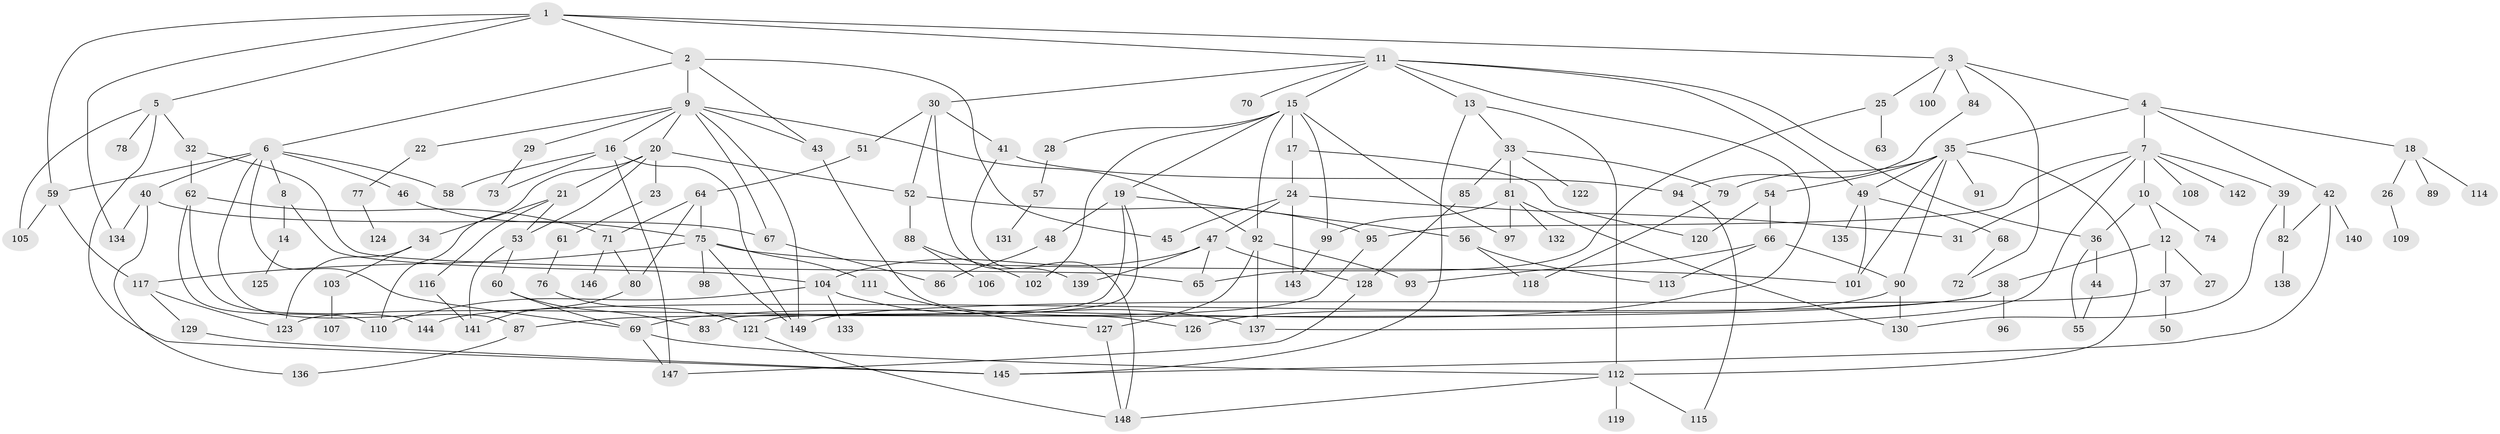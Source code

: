 // coarse degree distribution, {6: 0.03389830508474576, 5: 0.1016949152542373, 3: 0.0847457627118644, 8: 0.03389830508474576, 1: 0.3559322033898305, 2: 0.2033898305084746, 4: 0.1016949152542373, 7: 0.05084745762711865, 21: 0.01694915254237288, 12: 0.01694915254237288}
// Generated by graph-tools (version 1.1) at 2025/44/03/04/25 21:44:24]
// undirected, 149 vertices, 222 edges
graph export_dot {
graph [start="1"]
  node [color=gray90,style=filled];
  1;
  2;
  3;
  4;
  5;
  6;
  7;
  8;
  9;
  10;
  11;
  12;
  13;
  14;
  15;
  16;
  17;
  18;
  19;
  20;
  21;
  22;
  23;
  24;
  25;
  26;
  27;
  28;
  29;
  30;
  31;
  32;
  33;
  34;
  35;
  36;
  37;
  38;
  39;
  40;
  41;
  42;
  43;
  44;
  45;
  46;
  47;
  48;
  49;
  50;
  51;
  52;
  53;
  54;
  55;
  56;
  57;
  58;
  59;
  60;
  61;
  62;
  63;
  64;
  65;
  66;
  67;
  68;
  69;
  70;
  71;
  72;
  73;
  74;
  75;
  76;
  77;
  78;
  79;
  80;
  81;
  82;
  83;
  84;
  85;
  86;
  87;
  88;
  89;
  90;
  91;
  92;
  93;
  94;
  95;
  96;
  97;
  98;
  99;
  100;
  101;
  102;
  103;
  104;
  105;
  106;
  107;
  108;
  109;
  110;
  111;
  112;
  113;
  114;
  115;
  116;
  117;
  118;
  119;
  120;
  121;
  122;
  123;
  124;
  125;
  126;
  127;
  128;
  129;
  130;
  131;
  132;
  133;
  134;
  135;
  136;
  137;
  138;
  139;
  140;
  141;
  142;
  143;
  144;
  145;
  146;
  147;
  148;
  149;
  1 -- 2;
  1 -- 3;
  1 -- 5;
  1 -- 11;
  1 -- 59;
  1 -- 134;
  2 -- 6;
  2 -- 9;
  2 -- 43;
  2 -- 45;
  3 -- 4;
  3 -- 25;
  3 -- 84;
  3 -- 100;
  3 -- 72;
  4 -- 7;
  4 -- 18;
  4 -- 35;
  4 -- 42;
  5 -- 32;
  5 -- 78;
  5 -- 145;
  5 -- 105;
  6 -- 8;
  6 -- 40;
  6 -- 46;
  6 -- 58;
  6 -- 69;
  6 -- 87;
  6 -- 59;
  7 -- 10;
  7 -- 31;
  7 -- 39;
  7 -- 95;
  7 -- 108;
  7 -- 142;
  7 -- 137;
  8 -- 14;
  8 -- 104;
  9 -- 16;
  9 -- 20;
  9 -- 22;
  9 -- 29;
  9 -- 67;
  9 -- 149;
  9 -- 92;
  9 -- 43;
  10 -- 12;
  10 -- 36;
  10 -- 74;
  11 -- 13;
  11 -- 15;
  11 -- 30;
  11 -- 49;
  11 -- 70;
  11 -- 36;
  11 -- 69;
  12 -- 27;
  12 -- 37;
  12 -- 38;
  13 -- 33;
  13 -- 112;
  13 -- 145;
  14 -- 125;
  15 -- 17;
  15 -- 19;
  15 -- 28;
  15 -- 92;
  15 -- 99;
  15 -- 102;
  15 -- 97;
  16 -- 73;
  16 -- 149;
  16 -- 58;
  16 -- 147;
  17 -- 24;
  17 -- 120;
  18 -- 26;
  18 -- 89;
  18 -- 114;
  19 -- 48;
  19 -- 56;
  19 -- 83;
  19 -- 121;
  20 -- 21;
  20 -- 23;
  20 -- 110;
  20 -- 52;
  20 -- 53;
  21 -- 34;
  21 -- 53;
  21 -- 116;
  22 -- 77;
  23 -- 61;
  24 -- 45;
  24 -- 47;
  24 -- 31;
  24 -- 143;
  25 -- 63;
  25 -- 65;
  26 -- 109;
  28 -- 57;
  29 -- 73;
  30 -- 41;
  30 -- 51;
  30 -- 52;
  30 -- 139;
  32 -- 62;
  32 -- 65;
  33 -- 81;
  33 -- 85;
  33 -- 122;
  33 -- 79;
  34 -- 103;
  34 -- 123;
  35 -- 54;
  35 -- 79;
  35 -- 90;
  35 -- 91;
  35 -- 101;
  35 -- 112;
  35 -- 49;
  36 -- 44;
  36 -- 55;
  37 -- 50;
  37 -- 149;
  38 -- 96;
  38 -- 144;
  38 -- 87;
  39 -- 130;
  39 -- 82;
  40 -- 134;
  40 -- 136;
  40 -- 67;
  41 -- 94;
  41 -- 148;
  42 -- 82;
  42 -- 140;
  42 -- 145;
  43 -- 126;
  44 -- 55;
  46 -- 75;
  47 -- 128;
  47 -- 139;
  47 -- 104;
  47 -- 65;
  48 -- 86;
  49 -- 68;
  49 -- 135;
  49 -- 101;
  51 -- 64;
  52 -- 88;
  52 -- 95;
  53 -- 60;
  53 -- 141;
  54 -- 66;
  54 -- 120;
  56 -- 118;
  56 -- 113;
  57 -- 131;
  59 -- 105;
  59 -- 117;
  60 -- 83;
  60 -- 69;
  61 -- 76;
  62 -- 144;
  62 -- 110;
  62 -- 71;
  64 -- 71;
  64 -- 75;
  64 -- 80;
  66 -- 93;
  66 -- 113;
  66 -- 90;
  67 -- 86;
  68 -- 72;
  69 -- 147;
  69 -- 112;
  71 -- 80;
  71 -- 146;
  75 -- 98;
  75 -- 111;
  75 -- 149;
  75 -- 117;
  75 -- 101;
  76 -- 121;
  77 -- 124;
  79 -- 118;
  80 -- 141;
  81 -- 97;
  81 -- 132;
  81 -- 130;
  81 -- 99;
  82 -- 138;
  84 -- 94;
  85 -- 128;
  87 -- 136;
  88 -- 102;
  88 -- 106;
  90 -- 126;
  90 -- 130;
  92 -- 93;
  92 -- 127;
  92 -- 137;
  94 -- 115;
  95 -- 123;
  99 -- 143;
  103 -- 107;
  104 -- 133;
  104 -- 137;
  104 -- 110;
  111 -- 127;
  112 -- 119;
  112 -- 115;
  112 -- 148;
  116 -- 141;
  117 -- 123;
  117 -- 129;
  121 -- 148;
  127 -- 148;
  128 -- 147;
  129 -- 145;
}
